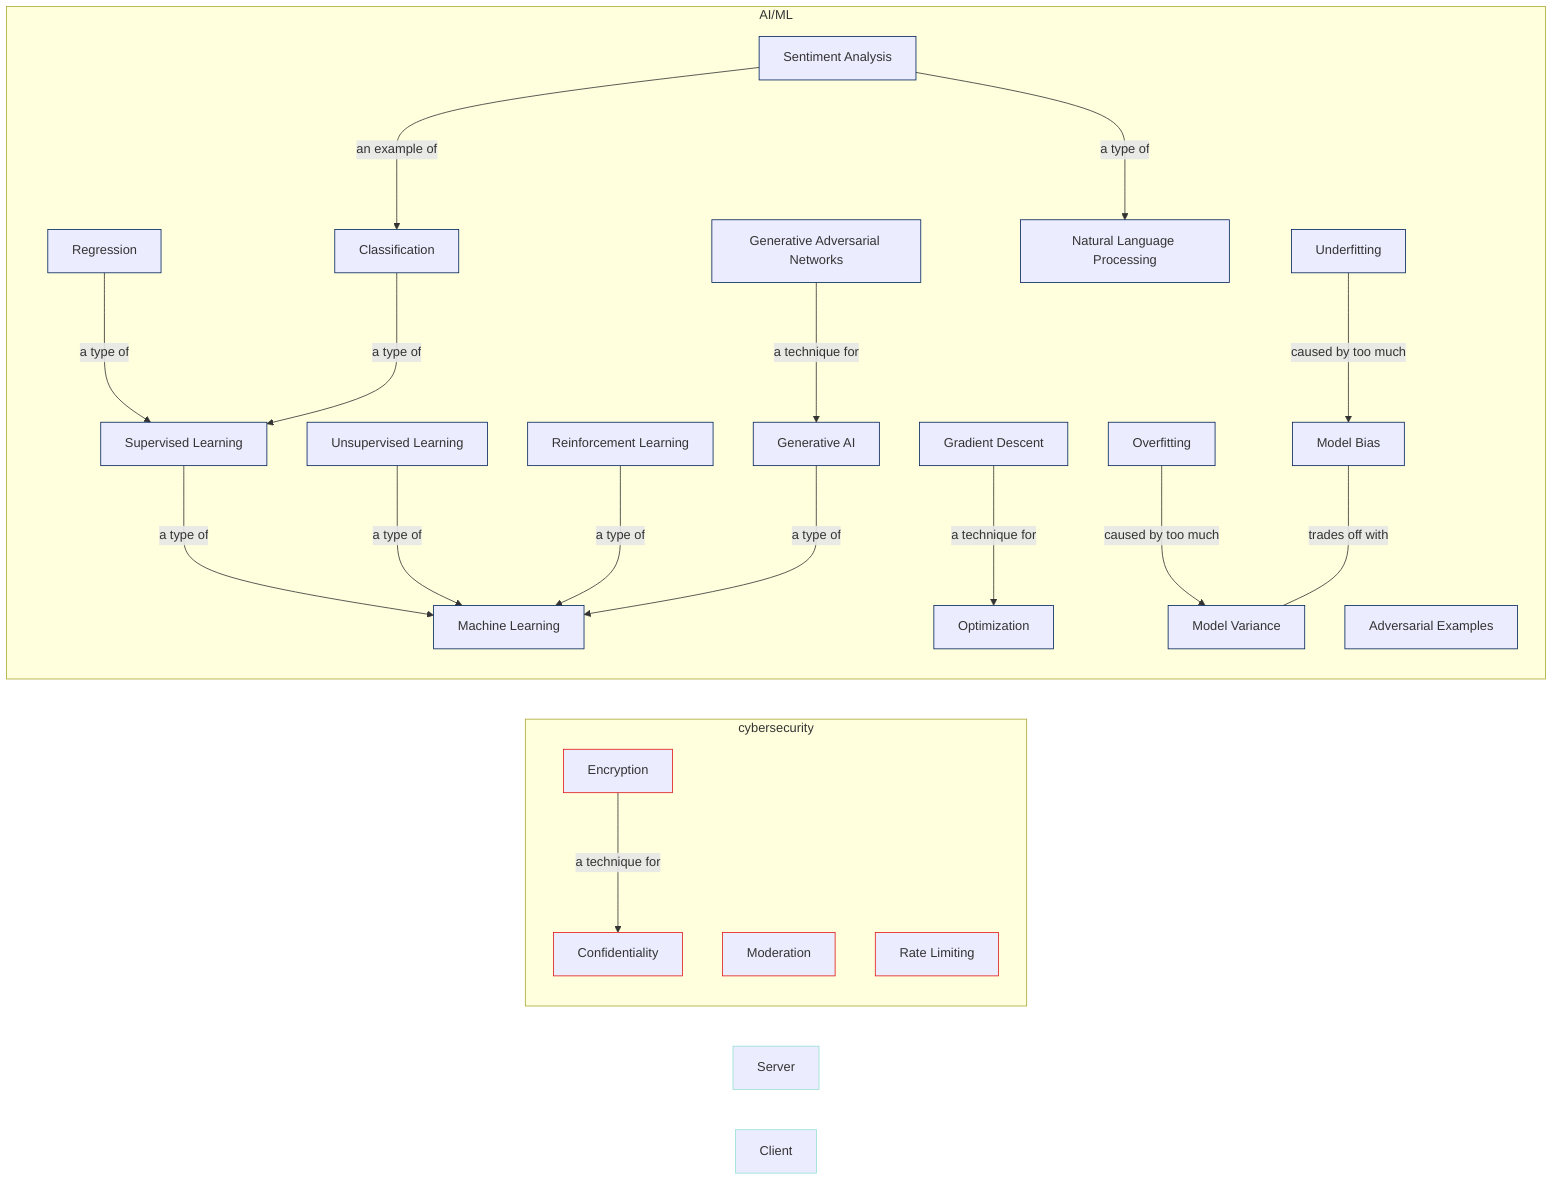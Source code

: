 graph LR;
  subgraph cybersecurity
    Encryption:::cybersec--->|a technique for|Confidentiality:::cybersec;
    Moderation:::cybersec;
    RateL[Rate Limiting]:::cybersec;
  end
  
  subgraph AI/ML
    Classification:::ai;
    Regression:::ai;
    GD[Gradient Descent]:::ai;
    AE[Adversarial Examples]:::ai;
    GANs[Generative Adversarial Networks]:::ai;
    SA[Sentiment Analysis]:::ai;
    NLP[Natural Language Processing]:::ai;
    Opt[Optimization]:::ai;
    GA[Generative AI]:::ai;

    Overfitting:::ai;
    Underfitting:::ai;
    MB[Model Bias]:::ai;
    MV[Model Variance]:::ai;

    SL[Supervised Learning]:::ai;
    UL[Unsupervised Learning]:::ai;
    RL[Reinforcement Learning]:::ai;

    ML[Machine Learning]:::ai;

    SL--->|a type of|ML;
    UL--->|a type of|ML;
    RL--->|a type of|ML;
    GA--->|a type of|ML;


    Regression--->|a type of|SL;
    Classification--->|a type of|SL;

    GD--->|a technique for|Opt;
    GANs--->|a technique for|GA;

    SA--->|an example of|Classification;
    SA--->|a type of|NLP;

    Overfitting--->|caused by too much|MV;
    Underfitting--->|caused by too much|MB;
    MB----|trades off with|MV;



  end

  Server:::cs;
  Client:::cs;



  





  click A exampleCallback "Tooltip for a callback"
  click B "http://www.github.com" "This is a tooltip for a link"

  classDef cybersec stroke:#e21818
  classDef ai stroke:#00235b
  classDef cs stroke:#98dfd6
  classDef other stroke:#ffdd83